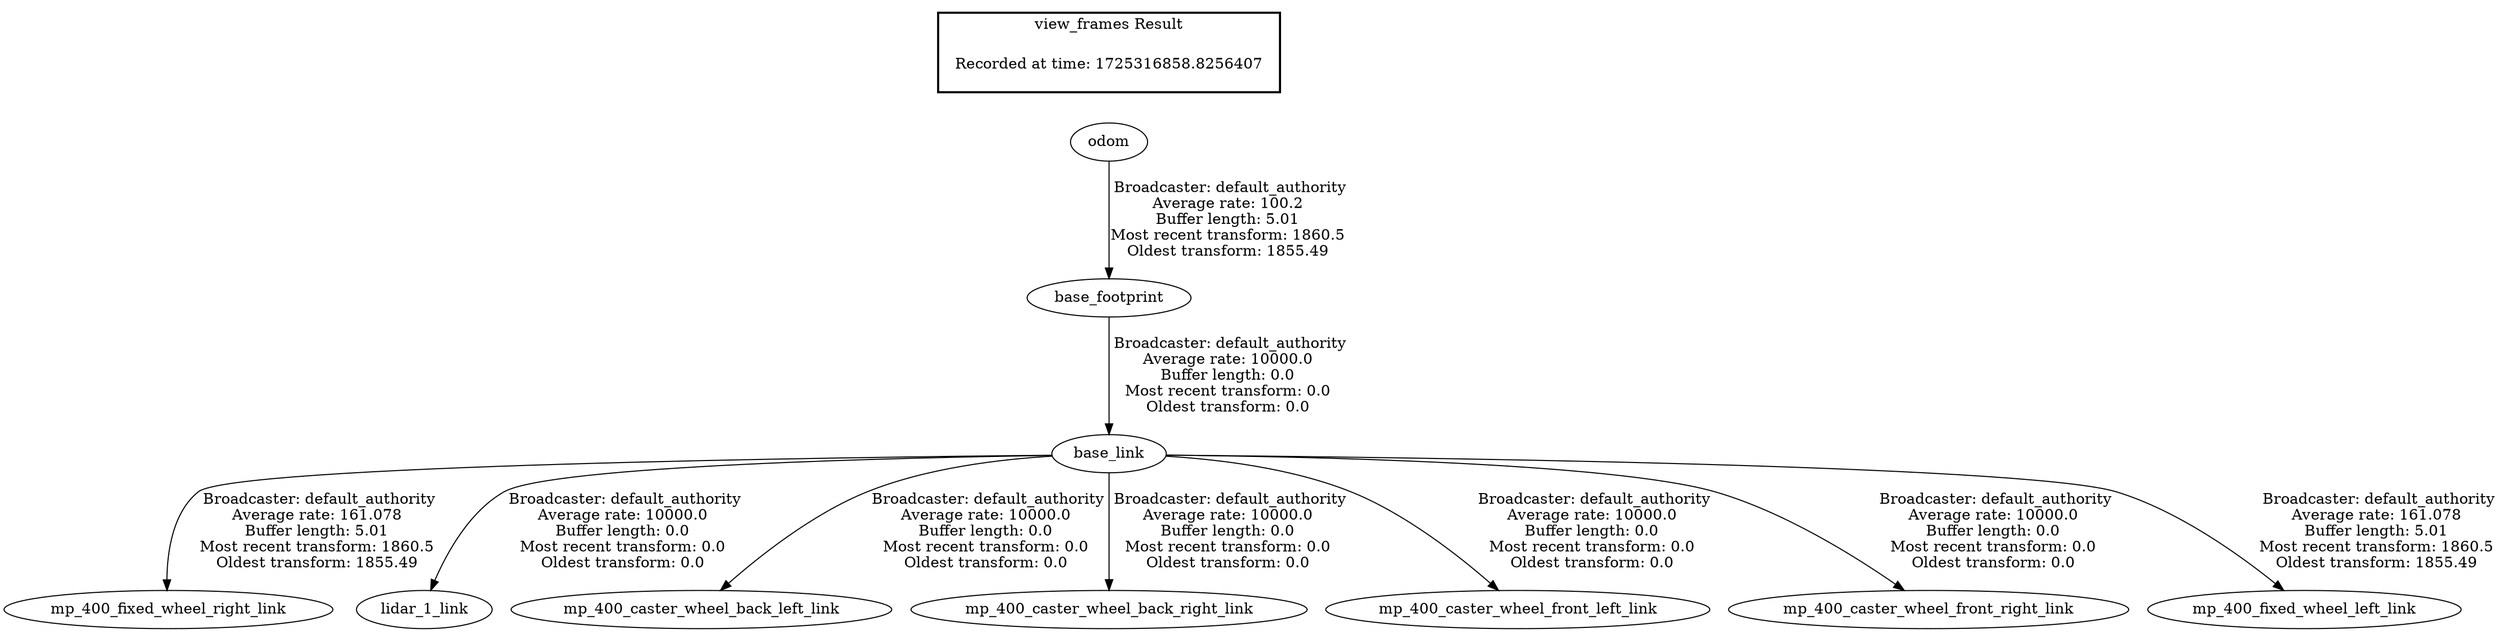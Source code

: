 digraph G {
"base_link" -> "mp_400_fixed_wheel_right_link"[label=" Broadcaster: default_authority\nAverage rate: 161.078\nBuffer length: 5.01\nMost recent transform: 1860.5\nOldest transform: 1855.49\n"];
"odom" -> "base_footprint"[label=" Broadcaster: default_authority\nAverage rate: 100.2\nBuffer length: 5.01\nMost recent transform: 1860.5\nOldest transform: 1855.49\n"];
"base_footprint" -> "base_link"[label=" Broadcaster: default_authority\nAverage rate: 10000.0\nBuffer length: 0.0\nMost recent transform: 0.0\nOldest transform: 0.0\n"];
"base_link" -> "lidar_1_link"[label=" Broadcaster: default_authority\nAverage rate: 10000.0\nBuffer length: 0.0\nMost recent transform: 0.0\nOldest transform: 0.0\n"];
"base_link" -> "mp_400_caster_wheel_back_left_link"[label=" Broadcaster: default_authority\nAverage rate: 10000.0\nBuffer length: 0.0\nMost recent transform: 0.0\nOldest transform: 0.0\n"];
"base_link" -> "mp_400_caster_wheel_back_right_link"[label=" Broadcaster: default_authority\nAverage rate: 10000.0\nBuffer length: 0.0\nMost recent transform: 0.0\nOldest transform: 0.0\n"];
"base_link" -> "mp_400_caster_wheel_front_left_link"[label=" Broadcaster: default_authority\nAverage rate: 10000.0\nBuffer length: 0.0\nMost recent transform: 0.0\nOldest transform: 0.0\n"];
"base_link" -> "mp_400_caster_wheel_front_right_link"[label=" Broadcaster: default_authority\nAverage rate: 10000.0\nBuffer length: 0.0\nMost recent transform: 0.0\nOldest transform: 0.0\n"];
"base_link" -> "mp_400_fixed_wheel_left_link"[label=" Broadcaster: default_authority\nAverage rate: 161.078\nBuffer length: 5.01\nMost recent transform: 1860.5\nOldest transform: 1855.49\n"];
edge [style=invis];
 subgraph cluster_legend { style=bold; color=black; label ="view_frames Result";
"Recorded at time: 1725316858.8256407"[ shape=plaintext ] ;
}->"odom";
}